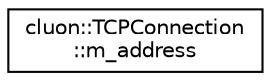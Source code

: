 digraph "Graphical Class Hierarchy"
{
 // LATEX_PDF_SIZE
  edge [fontname="Helvetica",fontsize="10",labelfontname="Helvetica",labelfontsize="10"];
  node [fontname="Helvetica",fontsize="10",shape=record];
  rankdir="LR";
  Node0 [label="cluon::TCPConnection\l::m_address",height=0.2,width=0.4,color="black", fillcolor="white", style="filled",URL="$structcluon_1_1TCPConnection_1_1m__address.html",tooltip=" "];
}
